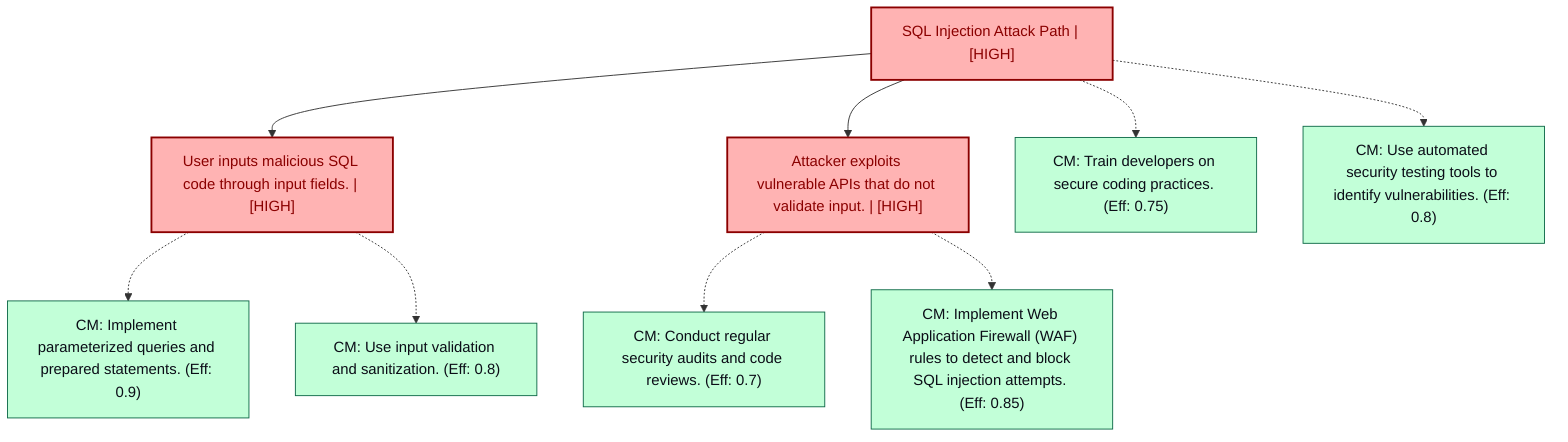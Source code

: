 graph TB
  node_01K65YTW1H3Q55KDQH310A6T4J["SQL Injection Attack Path | [HIGH]"]:::highRisk
  node_01K65YTW1H3Q55KDQH310A6T4J-1["User inputs malicious SQL code through input fields. | [HIGH]"]:::highRisk
  node_01K65YTW1H3Q55KDQH310A6T4J-1_cm_0["CM: Implement parameterized queries and prepared statements. (Eff: 0.9)"]:::countermeasure
  node_01K65YTW1H3Q55KDQH310A6T4J-1_cm_1["CM: Use input validation and sanitization. (Eff: 0.8)"]:::countermeasure
  node_01K65YTW1H3Q55KDQH310A6T4J-2["Attacker exploits vulnerable APIs that do not validate input. | [HIGH]"]:::highRisk
  node_01K65YTW1H3Q55KDQH310A6T4J-2_cm_0["CM: Conduct regular security audits and code reviews. (Eff: 0.7)"]:::countermeasure
  node_01K65YTW1H3Q55KDQH310A6T4J-2_cm_1["CM: Implement Web Application Firewall (WAF) rules to detect and block SQL injection attempts. (Eff: 0.85)"]:::countermeasure
  node_01K65YTW1H3Q55KDQH310A6T4J_cm_0["CM: Train developers on secure coding practices. (Eff: 0.75)"]:::countermeasure
  node_01K65YTW1H3Q55KDQH310A6T4J_cm_1["CM: Use automated security testing tools to identify vulnerabilities. (Eff: 0.8)"]:::countermeasure

  node_01K65YTW1H3Q55KDQH310A6T4J --> node_01K65YTW1H3Q55KDQH310A6T4J-1
  node_01K65YTW1H3Q55KDQH310A6T4J-1 -.-> node_01K65YTW1H3Q55KDQH310A6T4J-1_cm_0
  node_01K65YTW1H3Q55KDQH310A6T4J-1 -.-> node_01K65YTW1H3Q55KDQH310A6T4J-1_cm_1
  node_01K65YTW1H3Q55KDQH310A6T4J --> node_01K65YTW1H3Q55KDQH310A6T4J-2
  node_01K65YTW1H3Q55KDQH310A6T4J-2 -.-> node_01K65YTW1H3Q55KDQH310A6T4J-2_cm_0
  node_01K65YTW1H3Q55KDQH310A6T4J-2 -.-> node_01K65YTW1H3Q55KDQH310A6T4J-2_cm_1
  node_01K65YTW1H3Q55KDQH310A6T4J -.-> node_01K65YTW1H3Q55KDQH310A6T4J_cm_0
  node_01K65YTW1H3Q55KDQH310A6T4J -.-> node_01K65YTW1H3Q55KDQH310A6T4J_cm_1

  classDef andNode fill:#FFB3B3,stroke:#8B0000,stroke-width:2px,color:#0B0D17
  classDef orNode fill:#C2FFD8,stroke:#106B49,stroke-width:2px,color:#0B0D17
  classDef leafNode fill:#73d1ff,stroke:#29ABE2,stroke-width:2px,color:#0B0D17
  classDef highRisk fill:#FFB3B3,color:#8B0000,stroke:#8B0000,stroke-width:2px
  classDef mediumRisk fill:#FFF200,stroke:#7A6300,stroke-width:1px,color:#0B0D17
  classDef lowRisk fill:#FFF2B3,stroke:#FFF2B3,stroke-width:1px,color:#0B0D17
  classDef countermeasure fill:#C2FFD8,stroke:#106B49,stroke-width:1px,color:#0B0D17
  classDef reference fill:#ffa1ad,stroke:#A259FF,stroke-width:1px,stroke-dasharray:3 3,color:#0B0D17
  classDef mitreNode stroke-dasharray:5 5
  classDef note fill:#ffffcc,stroke:#ffcc00,stroke-width:2px,stroke-dasharray:5 5